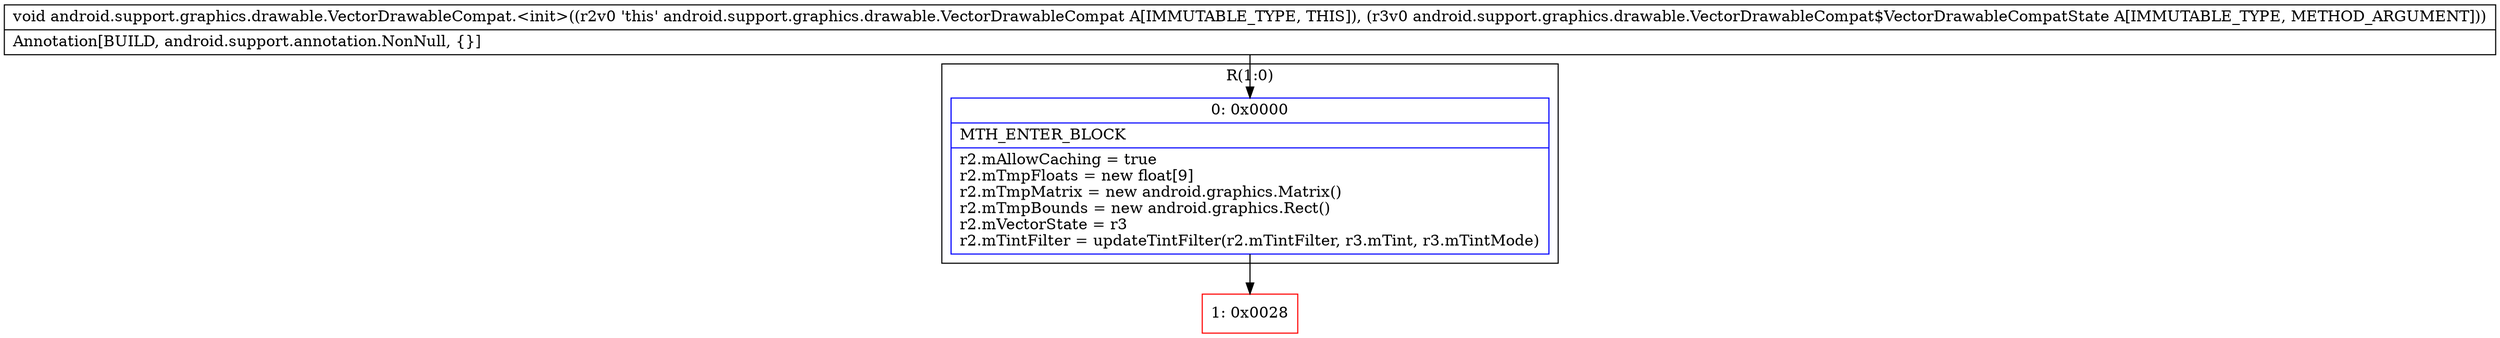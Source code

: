 digraph "CFG forandroid.support.graphics.drawable.VectorDrawableCompat.\<init\>(Landroid\/support\/graphics\/drawable\/VectorDrawableCompat$VectorDrawableCompatState;)V" {
subgraph cluster_Region_991446729 {
label = "R(1:0)";
node [shape=record,color=blue];
Node_0 [shape=record,label="{0\:\ 0x0000|MTH_ENTER_BLOCK\l|r2.mAllowCaching = true\lr2.mTmpFloats = new float[9]\lr2.mTmpMatrix = new android.graphics.Matrix()\lr2.mTmpBounds = new android.graphics.Rect()\lr2.mVectorState = r3\lr2.mTintFilter = updateTintFilter(r2.mTintFilter, r3.mTint, r3.mTintMode)\l}"];
}
Node_1 [shape=record,color=red,label="{1\:\ 0x0028}"];
MethodNode[shape=record,label="{void android.support.graphics.drawable.VectorDrawableCompat.\<init\>((r2v0 'this' android.support.graphics.drawable.VectorDrawableCompat A[IMMUTABLE_TYPE, THIS]), (r3v0 android.support.graphics.drawable.VectorDrawableCompat$VectorDrawableCompatState A[IMMUTABLE_TYPE, METHOD_ARGUMENT]))  | Annotation[BUILD, android.support.annotation.NonNull, \{\}]\l}"];
MethodNode -> Node_0;
Node_0 -> Node_1;
}

